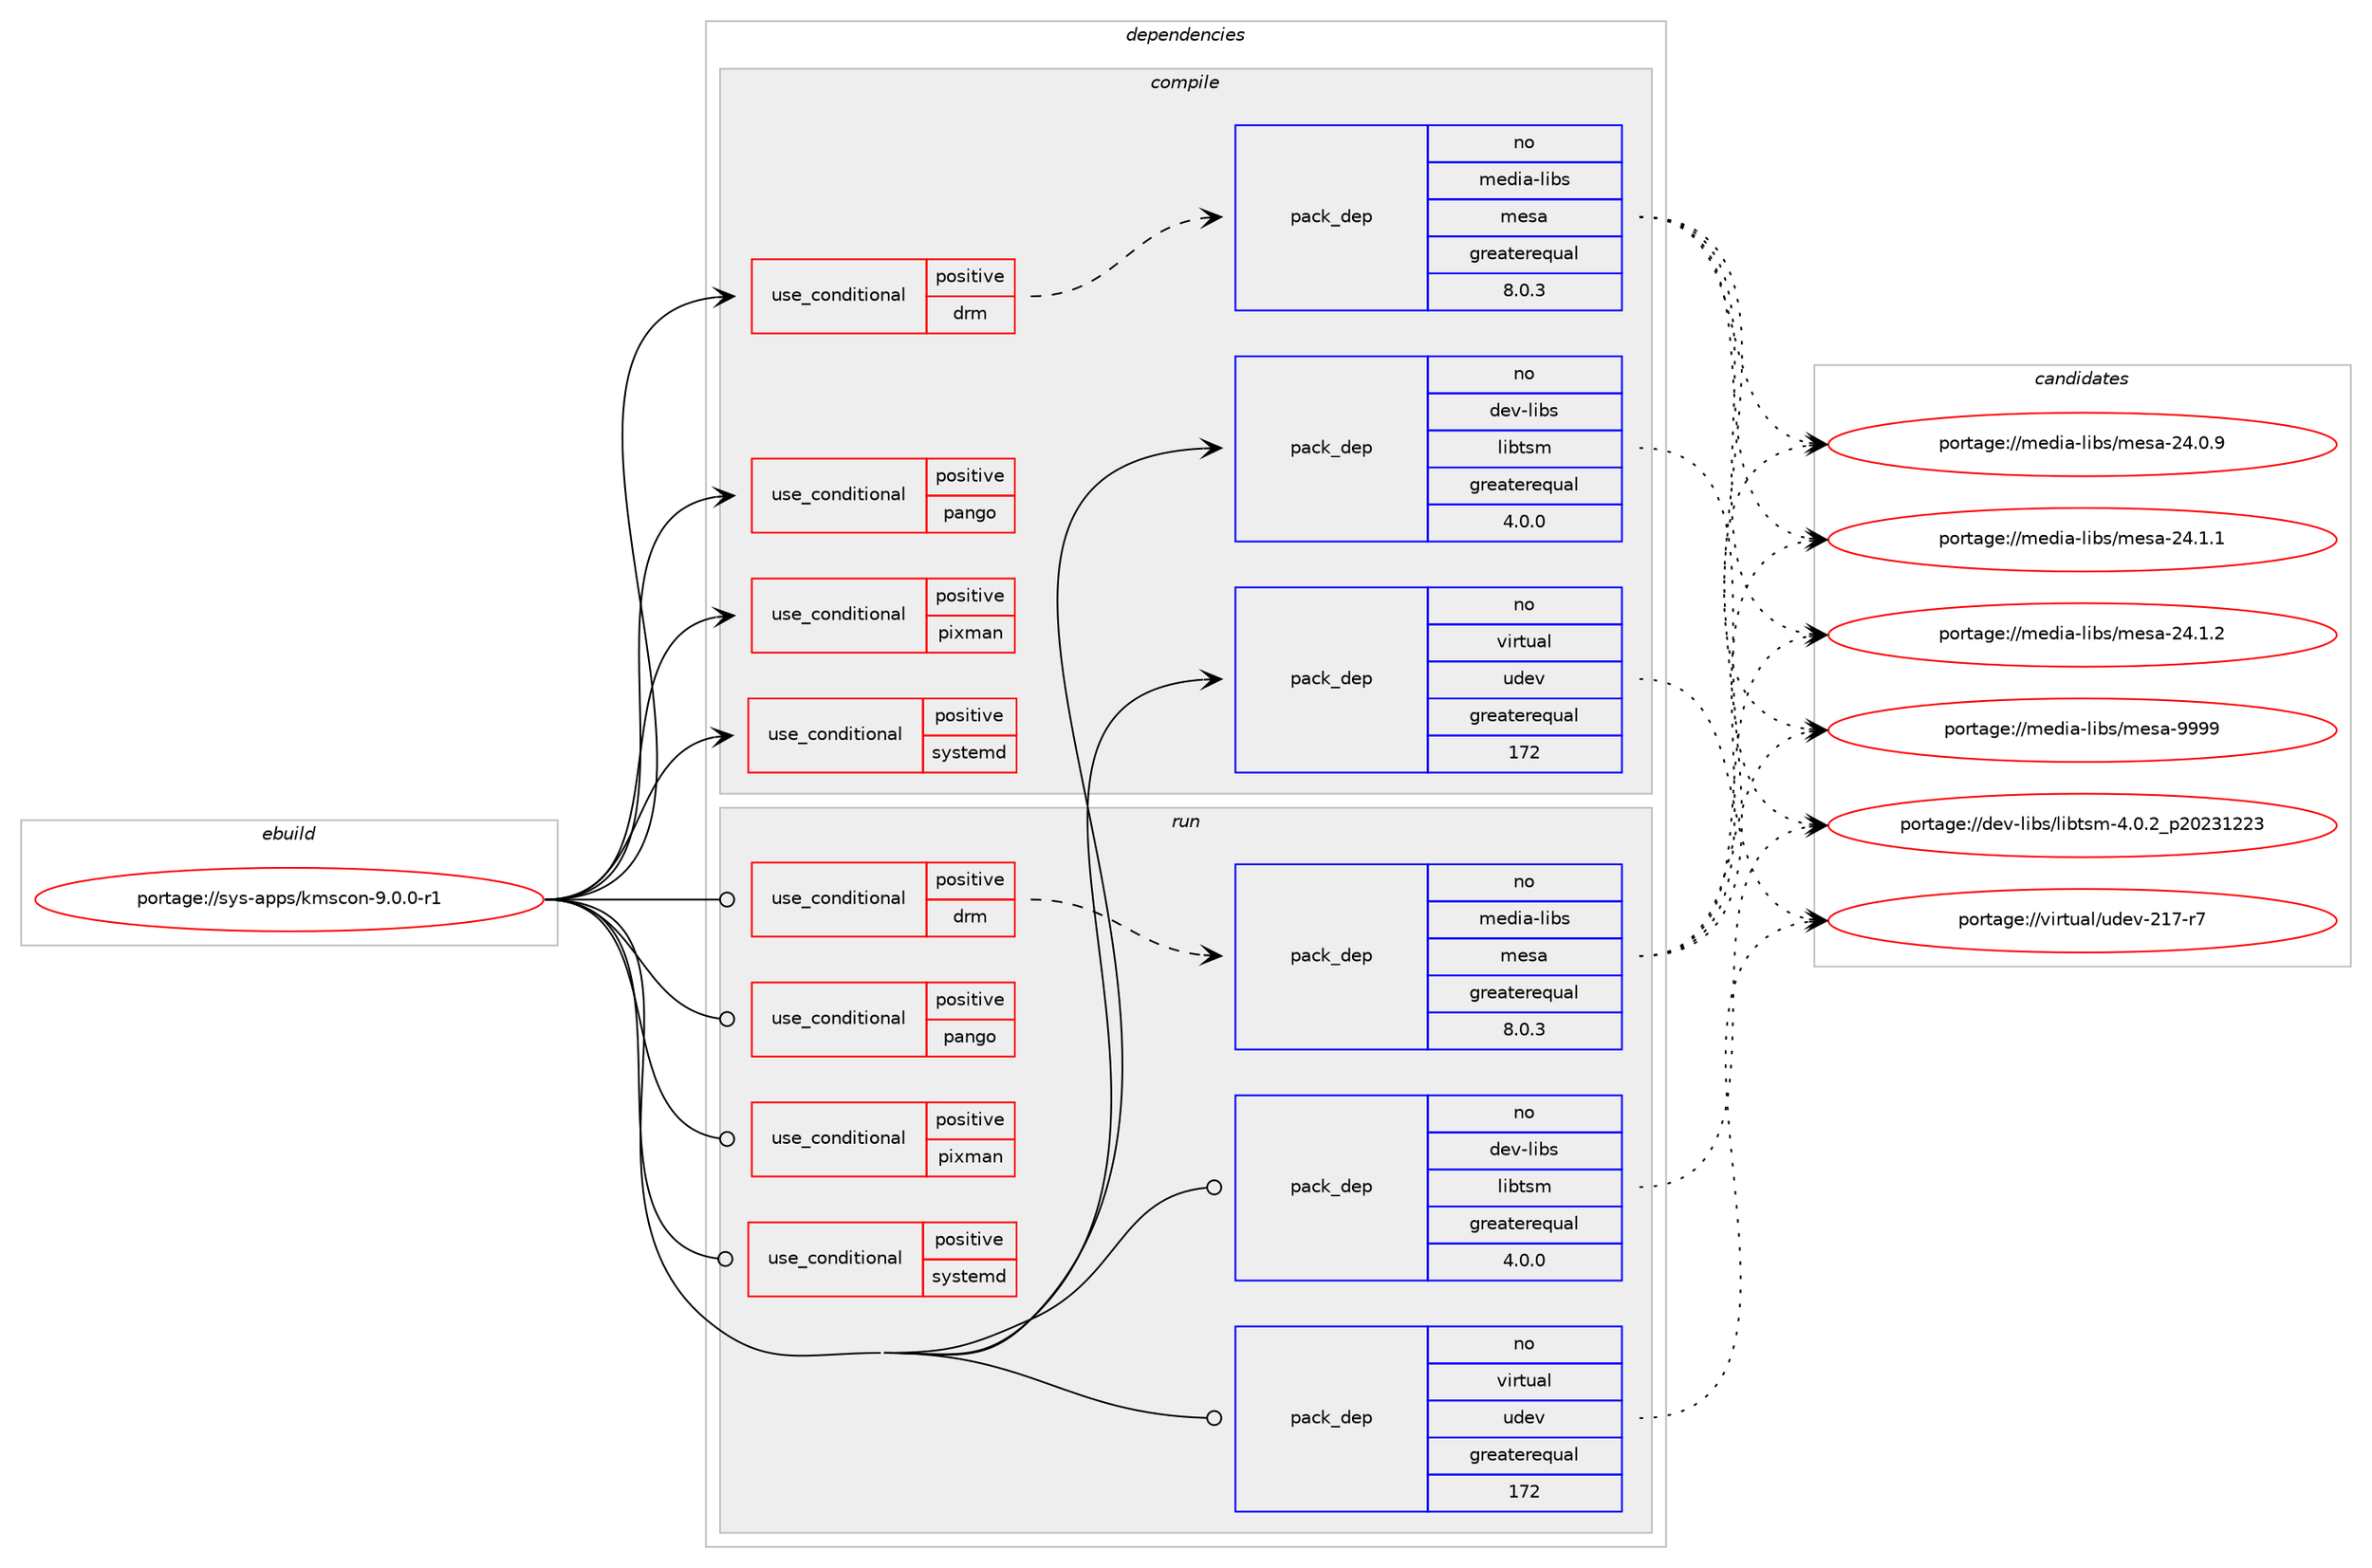 digraph prolog {

# *************
# Graph options
# *************

newrank=true;
concentrate=true;
compound=true;
graph [rankdir=LR,fontname=Helvetica,fontsize=10,ranksep=1.5];#, ranksep=2.5, nodesep=0.2];
edge  [arrowhead=vee];
node  [fontname=Helvetica,fontsize=10];

# **********
# The ebuild
# **********

subgraph cluster_leftcol {
color=gray;
rank=same;
label=<<i>ebuild</i>>;
id [label="portage://sys-apps/kmscon-9.0.0-r1", color=red, width=4, href="../sys-apps/kmscon-9.0.0-r1.svg"];
}

# ****************
# The dependencies
# ****************

subgraph cluster_midcol {
color=gray;
label=<<i>dependencies</i>>;
subgraph cluster_compile {
fillcolor="#eeeeee";
style=filled;
label=<<i>compile</i>>;
subgraph cond108695 {
dependency211274 [label=<<TABLE BORDER="0" CELLBORDER="1" CELLSPACING="0" CELLPADDING="4"><TR><TD ROWSPAN="3" CELLPADDING="10">use_conditional</TD></TR><TR><TD>positive</TD></TR><TR><TD>drm</TD></TR></TABLE>>, shape=none, color=red];
# *** BEGIN UNKNOWN DEPENDENCY TYPE (TODO) ***
# dependency211274 -> package_dependency(portage://sys-apps/kmscon-9.0.0-r1,install,no,x11-libs,libdrm,none,[,,],[],[])
# *** END UNKNOWN DEPENDENCY TYPE (TODO) ***

subgraph pack99724 {
dependency211275 [label=<<TABLE BORDER="0" CELLBORDER="1" CELLSPACING="0" CELLPADDING="4" WIDTH="220"><TR><TD ROWSPAN="6" CELLPADDING="30">pack_dep</TD></TR><TR><TD WIDTH="110">no</TD></TR><TR><TD>media-libs</TD></TR><TR><TD>mesa</TD></TR><TR><TD>greaterequal</TD></TR><TR><TD>8.0.3</TD></TR></TABLE>>, shape=none, color=blue];
}
dependency211274:e -> dependency211275:w [weight=20,style="dashed",arrowhead="vee"];
}
id:e -> dependency211274:w [weight=20,style="solid",arrowhead="vee"];
subgraph cond108696 {
dependency211276 [label=<<TABLE BORDER="0" CELLBORDER="1" CELLSPACING="0" CELLPADDING="4"><TR><TD ROWSPAN="3" CELLPADDING="10">use_conditional</TD></TR><TR><TD>positive</TD></TR><TR><TD>pango</TD></TR></TABLE>>, shape=none, color=red];
# *** BEGIN UNKNOWN DEPENDENCY TYPE (TODO) ***
# dependency211276 -> package_dependency(portage://sys-apps/kmscon-9.0.0-r1,install,no,x11-libs,pango,none,[,,],[],[])
# *** END UNKNOWN DEPENDENCY TYPE (TODO) ***

# *** BEGIN UNKNOWN DEPENDENCY TYPE (TODO) ***
# dependency211276 -> package_dependency(portage://sys-apps/kmscon-9.0.0-r1,install,no,dev-libs,glib,none,[,,],[slot(2)],[])
# *** END UNKNOWN DEPENDENCY TYPE (TODO) ***

}
id:e -> dependency211276:w [weight=20,style="solid",arrowhead="vee"];
subgraph cond108697 {
dependency211277 [label=<<TABLE BORDER="0" CELLBORDER="1" CELLSPACING="0" CELLPADDING="4"><TR><TD ROWSPAN="3" CELLPADDING="10">use_conditional</TD></TR><TR><TD>positive</TD></TR><TR><TD>pixman</TD></TR></TABLE>>, shape=none, color=red];
# *** BEGIN UNKNOWN DEPENDENCY TYPE (TODO) ***
# dependency211277 -> package_dependency(portage://sys-apps/kmscon-9.0.0-r1,install,no,x11-libs,pixman,none,[,,],[],[])
# *** END UNKNOWN DEPENDENCY TYPE (TODO) ***

}
id:e -> dependency211277:w [weight=20,style="solid",arrowhead="vee"];
subgraph cond108698 {
dependency211278 [label=<<TABLE BORDER="0" CELLBORDER="1" CELLSPACING="0" CELLPADDING="4"><TR><TD ROWSPAN="3" CELLPADDING="10">use_conditional</TD></TR><TR><TD>positive</TD></TR><TR><TD>systemd</TD></TR></TABLE>>, shape=none, color=red];
# *** BEGIN UNKNOWN DEPENDENCY TYPE (TODO) ***
# dependency211278 -> package_dependency(portage://sys-apps/kmscon-9.0.0-r1,install,no,sys-apps,systemd,none,[,,],[],[])
# *** END UNKNOWN DEPENDENCY TYPE (TODO) ***

}
id:e -> dependency211278:w [weight=20,style="solid",arrowhead="vee"];
subgraph pack99725 {
dependency211279 [label=<<TABLE BORDER="0" CELLBORDER="1" CELLSPACING="0" CELLPADDING="4" WIDTH="220"><TR><TD ROWSPAN="6" CELLPADDING="30">pack_dep</TD></TR><TR><TD WIDTH="110">no</TD></TR><TR><TD>dev-libs</TD></TR><TR><TD>libtsm</TD></TR><TR><TD>greaterequal</TD></TR><TR><TD>4.0.0</TD></TR></TABLE>>, shape=none, color=blue];
}
id:e -> dependency211279:w [weight=20,style="solid",arrowhead="vee"];
# *** BEGIN UNKNOWN DEPENDENCY TYPE (TODO) ***
# id -> package_dependency(portage://sys-apps/kmscon-9.0.0-r1,install,no,media-libs,libglvnd,none,[,,],[],[use(enable(X),positive)])
# *** END UNKNOWN DEPENDENCY TYPE (TODO) ***

subgraph pack99726 {
dependency211280 [label=<<TABLE BORDER="0" CELLBORDER="1" CELLSPACING="0" CELLPADDING="4" WIDTH="220"><TR><TD ROWSPAN="6" CELLPADDING="30">pack_dep</TD></TR><TR><TD WIDTH="110">no</TD></TR><TR><TD>virtual</TD></TR><TR><TD>udev</TD></TR><TR><TD>greaterequal</TD></TR><TR><TD>172</TD></TR></TABLE>>, shape=none, color=blue];
}
id:e -> dependency211280:w [weight=20,style="solid",arrowhead="vee"];
# *** BEGIN UNKNOWN DEPENDENCY TYPE (TODO) ***
# id -> package_dependency(portage://sys-apps/kmscon-9.0.0-r1,install,no,x11-base,xorg-proto,none,[,,],[],[])
# *** END UNKNOWN DEPENDENCY TYPE (TODO) ***

# *** BEGIN UNKNOWN DEPENDENCY TYPE (TODO) ***
# id -> package_dependency(portage://sys-apps/kmscon-9.0.0-r1,install,no,x11-libs,libxkbcommon,none,[,,],[],[])
# *** END UNKNOWN DEPENDENCY TYPE (TODO) ***

}
subgraph cluster_compileandrun {
fillcolor="#eeeeee";
style=filled;
label=<<i>compile and run</i>>;
}
subgraph cluster_run {
fillcolor="#eeeeee";
style=filled;
label=<<i>run</i>>;
subgraph cond108699 {
dependency211281 [label=<<TABLE BORDER="0" CELLBORDER="1" CELLSPACING="0" CELLPADDING="4"><TR><TD ROWSPAN="3" CELLPADDING="10">use_conditional</TD></TR><TR><TD>positive</TD></TR><TR><TD>drm</TD></TR></TABLE>>, shape=none, color=red];
# *** BEGIN UNKNOWN DEPENDENCY TYPE (TODO) ***
# dependency211281 -> package_dependency(portage://sys-apps/kmscon-9.0.0-r1,run,no,x11-libs,libdrm,none,[,,],[],[])
# *** END UNKNOWN DEPENDENCY TYPE (TODO) ***

subgraph pack99727 {
dependency211282 [label=<<TABLE BORDER="0" CELLBORDER="1" CELLSPACING="0" CELLPADDING="4" WIDTH="220"><TR><TD ROWSPAN="6" CELLPADDING="30">pack_dep</TD></TR><TR><TD WIDTH="110">no</TD></TR><TR><TD>media-libs</TD></TR><TR><TD>mesa</TD></TR><TR><TD>greaterequal</TD></TR><TR><TD>8.0.3</TD></TR></TABLE>>, shape=none, color=blue];
}
dependency211281:e -> dependency211282:w [weight=20,style="dashed",arrowhead="vee"];
}
id:e -> dependency211281:w [weight=20,style="solid",arrowhead="odot"];
subgraph cond108700 {
dependency211283 [label=<<TABLE BORDER="0" CELLBORDER="1" CELLSPACING="0" CELLPADDING="4"><TR><TD ROWSPAN="3" CELLPADDING="10">use_conditional</TD></TR><TR><TD>positive</TD></TR><TR><TD>pango</TD></TR></TABLE>>, shape=none, color=red];
# *** BEGIN UNKNOWN DEPENDENCY TYPE (TODO) ***
# dependency211283 -> package_dependency(portage://sys-apps/kmscon-9.0.0-r1,run,no,x11-libs,pango,none,[,,],[],[])
# *** END UNKNOWN DEPENDENCY TYPE (TODO) ***

# *** BEGIN UNKNOWN DEPENDENCY TYPE (TODO) ***
# dependency211283 -> package_dependency(portage://sys-apps/kmscon-9.0.0-r1,run,no,dev-libs,glib,none,[,,],[slot(2)],[])
# *** END UNKNOWN DEPENDENCY TYPE (TODO) ***

}
id:e -> dependency211283:w [weight=20,style="solid",arrowhead="odot"];
subgraph cond108701 {
dependency211284 [label=<<TABLE BORDER="0" CELLBORDER="1" CELLSPACING="0" CELLPADDING="4"><TR><TD ROWSPAN="3" CELLPADDING="10">use_conditional</TD></TR><TR><TD>positive</TD></TR><TR><TD>pixman</TD></TR></TABLE>>, shape=none, color=red];
# *** BEGIN UNKNOWN DEPENDENCY TYPE (TODO) ***
# dependency211284 -> package_dependency(portage://sys-apps/kmscon-9.0.0-r1,run,no,x11-libs,pixman,none,[,,],[],[])
# *** END UNKNOWN DEPENDENCY TYPE (TODO) ***

}
id:e -> dependency211284:w [weight=20,style="solid",arrowhead="odot"];
subgraph cond108702 {
dependency211285 [label=<<TABLE BORDER="0" CELLBORDER="1" CELLSPACING="0" CELLPADDING="4"><TR><TD ROWSPAN="3" CELLPADDING="10">use_conditional</TD></TR><TR><TD>positive</TD></TR><TR><TD>systemd</TD></TR></TABLE>>, shape=none, color=red];
# *** BEGIN UNKNOWN DEPENDENCY TYPE (TODO) ***
# dependency211285 -> package_dependency(portage://sys-apps/kmscon-9.0.0-r1,run,no,sys-apps,systemd,none,[,,],[],[])
# *** END UNKNOWN DEPENDENCY TYPE (TODO) ***

}
id:e -> dependency211285:w [weight=20,style="solid",arrowhead="odot"];
subgraph pack99728 {
dependency211286 [label=<<TABLE BORDER="0" CELLBORDER="1" CELLSPACING="0" CELLPADDING="4" WIDTH="220"><TR><TD ROWSPAN="6" CELLPADDING="30">pack_dep</TD></TR><TR><TD WIDTH="110">no</TD></TR><TR><TD>dev-libs</TD></TR><TR><TD>libtsm</TD></TR><TR><TD>greaterequal</TD></TR><TR><TD>4.0.0</TD></TR></TABLE>>, shape=none, color=blue];
}
id:e -> dependency211286:w [weight=20,style="solid",arrowhead="odot"];
# *** BEGIN UNKNOWN DEPENDENCY TYPE (TODO) ***
# id -> package_dependency(portage://sys-apps/kmscon-9.0.0-r1,run,no,media-libs,libglvnd,none,[,,],[],[use(enable(X),positive)])
# *** END UNKNOWN DEPENDENCY TYPE (TODO) ***

subgraph pack99729 {
dependency211287 [label=<<TABLE BORDER="0" CELLBORDER="1" CELLSPACING="0" CELLPADDING="4" WIDTH="220"><TR><TD ROWSPAN="6" CELLPADDING="30">pack_dep</TD></TR><TR><TD WIDTH="110">no</TD></TR><TR><TD>virtual</TD></TR><TR><TD>udev</TD></TR><TR><TD>greaterequal</TD></TR><TR><TD>172</TD></TR></TABLE>>, shape=none, color=blue];
}
id:e -> dependency211287:w [weight=20,style="solid",arrowhead="odot"];
# *** BEGIN UNKNOWN DEPENDENCY TYPE (TODO) ***
# id -> package_dependency(portage://sys-apps/kmscon-9.0.0-r1,run,no,x11-libs,libxkbcommon,none,[,,],[],[])
# *** END UNKNOWN DEPENDENCY TYPE (TODO) ***

# *** BEGIN UNKNOWN DEPENDENCY TYPE (TODO) ***
# id -> package_dependency(portage://sys-apps/kmscon-9.0.0-r1,run,no,x11-misc,xkeyboard-config,none,[,,],[],[])
# *** END UNKNOWN DEPENDENCY TYPE (TODO) ***

}
}

# **************
# The candidates
# **************

subgraph cluster_choices {
rank=same;
color=gray;
label=<<i>candidates</i>>;

subgraph choice99724 {
color=black;
nodesep=1;
choice109101100105974510810598115471091011159745505246484657 [label="portage://media-libs/mesa-24.0.9", color=red, width=4,href="../media-libs/mesa-24.0.9.svg"];
choice109101100105974510810598115471091011159745505246494649 [label="portage://media-libs/mesa-24.1.1", color=red, width=4,href="../media-libs/mesa-24.1.1.svg"];
choice109101100105974510810598115471091011159745505246494650 [label="portage://media-libs/mesa-24.1.2", color=red, width=4,href="../media-libs/mesa-24.1.2.svg"];
choice10910110010597451081059811547109101115974557575757 [label="portage://media-libs/mesa-9999", color=red, width=4,href="../media-libs/mesa-9999.svg"];
dependency211275:e -> choice109101100105974510810598115471091011159745505246484657:w [style=dotted,weight="100"];
dependency211275:e -> choice109101100105974510810598115471091011159745505246494649:w [style=dotted,weight="100"];
dependency211275:e -> choice109101100105974510810598115471091011159745505246494650:w [style=dotted,weight="100"];
dependency211275:e -> choice10910110010597451081059811547109101115974557575757:w [style=dotted,weight="100"];
}
subgraph choice99725 {
color=black;
nodesep=1;
choice10010111845108105981154710810598116115109455246484650951125048505149505051 [label="portage://dev-libs/libtsm-4.0.2_p20231223", color=red, width=4,href="../dev-libs/libtsm-4.0.2_p20231223.svg"];
dependency211279:e -> choice10010111845108105981154710810598116115109455246484650951125048505149505051:w [style=dotted,weight="100"];
}
subgraph choice99726 {
color=black;
nodesep=1;
choice1181051141161179710847117100101118455049554511455 [label="portage://virtual/udev-217-r7", color=red, width=4,href="../virtual/udev-217-r7.svg"];
dependency211280:e -> choice1181051141161179710847117100101118455049554511455:w [style=dotted,weight="100"];
}
subgraph choice99727 {
color=black;
nodesep=1;
choice109101100105974510810598115471091011159745505246484657 [label="portage://media-libs/mesa-24.0.9", color=red, width=4,href="../media-libs/mesa-24.0.9.svg"];
choice109101100105974510810598115471091011159745505246494649 [label="portage://media-libs/mesa-24.1.1", color=red, width=4,href="../media-libs/mesa-24.1.1.svg"];
choice109101100105974510810598115471091011159745505246494650 [label="portage://media-libs/mesa-24.1.2", color=red, width=4,href="../media-libs/mesa-24.1.2.svg"];
choice10910110010597451081059811547109101115974557575757 [label="portage://media-libs/mesa-9999", color=red, width=4,href="../media-libs/mesa-9999.svg"];
dependency211282:e -> choice109101100105974510810598115471091011159745505246484657:w [style=dotted,weight="100"];
dependency211282:e -> choice109101100105974510810598115471091011159745505246494649:w [style=dotted,weight="100"];
dependency211282:e -> choice109101100105974510810598115471091011159745505246494650:w [style=dotted,weight="100"];
dependency211282:e -> choice10910110010597451081059811547109101115974557575757:w [style=dotted,weight="100"];
}
subgraph choice99728 {
color=black;
nodesep=1;
choice10010111845108105981154710810598116115109455246484650951125048505149505051 [label="portage://dev-libs/libtsm-4.0.2_p20231223", color=red, width=4,href="../dev-libs/libtsm-4.0.2_p20231223.svg"];
dependency211286:e -> choice10010111845108105981154710810598116115109455246484650951125048505149505051:w [style=dotted,weight="100"];
}
subgraph choice99729 {
color=black;
nodesep=1;
choice1181051141161179710847117100101118455049554511455 [label="portage://virtual/udev-217-r7", color=red, width=4,href="../virtual/udev-217-r7.svg"];
dependency211287:e -> choice1181051141161179710847117100101118455049554511455:w [style=dotted,weight="100"];
}
}

}
